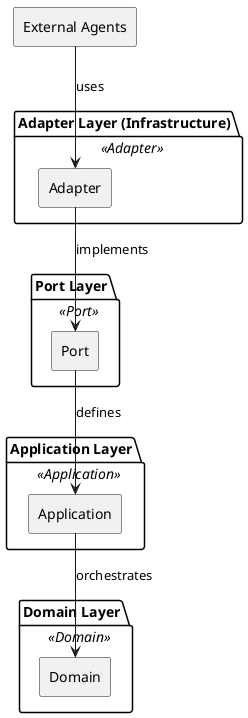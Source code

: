 @startuml

skinparam rectangle {
    BackgroundColor<<External>> Wheat
    BackgroundColor<<Adapter>> LightBlue
    BackgroundColor<<Port>> LightGreen
    BackgroundColor<<Application>> LightGrey
    BackgroundColor<<Domain>> LightYellow
}

rectangle "External Agents" as External

package "Adapter Layer (Infrastructure)" <<Adapter>> {
    rectangle Adapter
}

package "Port Layer" <<Port>> {
    rectangle Port
}

package "Application Layer" <<Application>> {
    rectangle Application
}

package "Domain Layer" <<Domain>> {
    rectangle Domain
}

External --> Adapter : uses
Adapter --> Port : implements
Port --> Application : defines
Application --> Domain : orchestrates

@enduml
